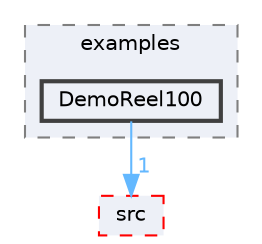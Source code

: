 digraph "FastLED/FastLED/examples/DemoReel100"
{
 // LATEX_PDF_SIZE
  bgcolor="transparent";
  edge [fontname=Helvetica,fontsize=10,labelfontname=Helvetica,labelfontsize=10];
  node [fontname=Helvetica,fontsize=10,shape=box,height=0.2,width=0.4];
  compound=true
  subgraph clusterdir_999a185a1a47b3a763bb04a7a263eb0d {
    graph [ bgcolor="#edf0f7", pencolor="grey50", label="examples", fontname=Helvetica,fontsize=10 style="filled,dashed", URL="dir_999a185a1a47b3a763bb04a7a263eb0d.html",tooltip=""]
  dir_1c208205a7c2b91e1d170aa5b98d7960 [label="DemoReel100", fillcolor="#edf0f7", color="grey25", style="filled,bold", URL="dir_1c208205a7c2b91e1d170aa5b98d7960.html",tooltip=""];
  }
  dir_e6a3de723047763e6a27a3cab040759e [label="src", fillcolor="#edf0f7", color="red", style="filled,dashed", URL="dir_e6a3de723047763e6a27a3cab040759e.html",tooltip=""];
  dir_1c208205a7c2b91e1d170aa5b98d7960->dir_e6a3de723047763e6a27a3cab040759e [headlabel="1", labeldistance=1.5 headhref="dir_000017_000075.html" href="dir_000017_000075.html" color="steelblue1" fontcolor="steelblue1"];
}
